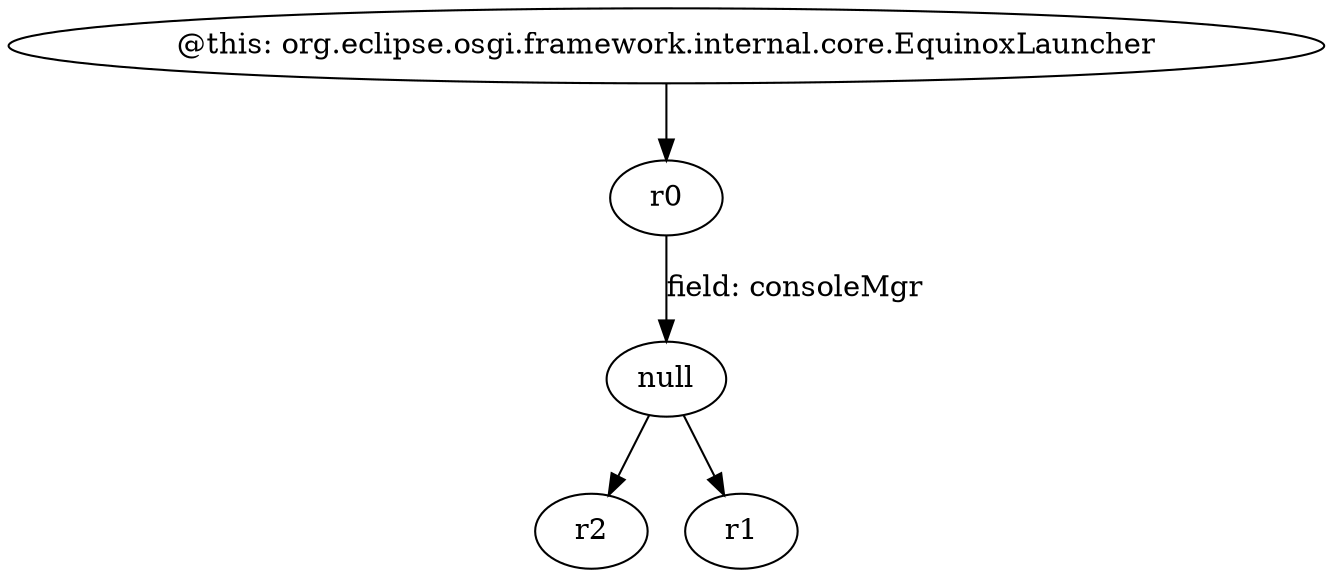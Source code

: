 digraph g {
0[label="null"]
1[label="r2"]
0->1[label=""]
2[label="@this: org.eclipse.osgi.framework.internal.core.EquinoxLauncher"]
3[label="r0"]
2->3[label=""]
3->0[label="field: consoleMgr"]
4[label="r1"]
0->4[label=""]
}